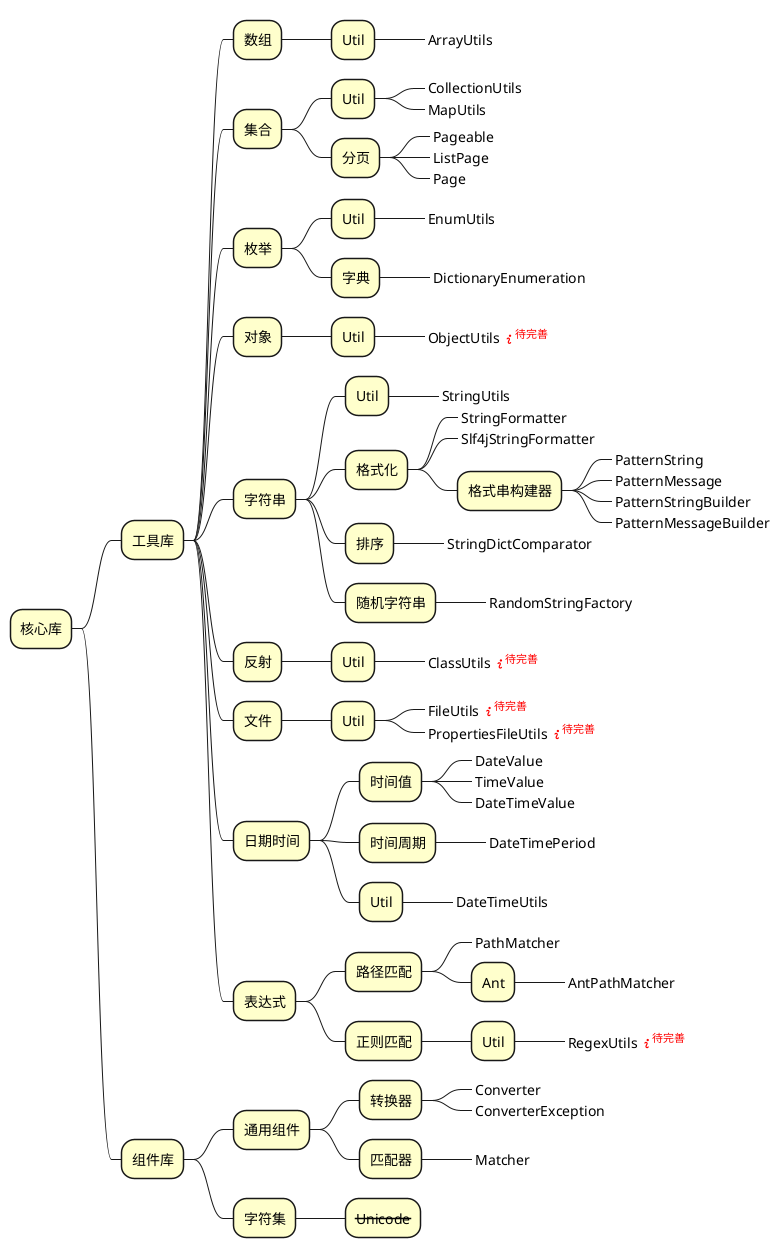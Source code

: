 @startmindmap
<style>
mindmapDiagram {
    node {
        BackgroundColor #Business
    }
}
</style>
* 核心库
** 工具库

*** 数组
**** Util
*****_ ArrayUtils

*** 集合
**** Util
*****_ CollectionUtils
*****_ MapUtils
**** 分页
*****_ Pageable
*****_ ListPage
*****_ Page

*** 枚举
**** Util
*****_ EnumUtils
**** 字典
*****_ DictionaryEnumeration

*** 对象
**** Util
*****_ ObjectUtils <font color=red><&info><sup>待完善</sup></font>

*** 字符串
**** Util
*****_ StringUtils
**** 格式化
*****_ StringFormatter
*****_ Slf4jStringFormatter
***** 格式串构建器
******_ PatternString
******_ PatternMessage
******_ PatternStringBuilder
******_ PatternMessageBuilder
**** 排序
*****_ StringDictComparator
**** 随机字符串
*****_ RandomStringFactory

*** 反射
**** Util
*****_ ClassUtils <font color=red><&info><sup>待完善</sup></font>

*** 文件
**** Util
*****_ FileUtils <font color=red><&info><sup>待完善</sup></font>
*****_ PropertiesFileUtils <font color=red><&info><sup>待完善</sup></font>


*** 日期时间
**** 时间值
*****_ DateValue
*****_ TimeValue
*****_ DateTimeValue
**** 时间周期
*****_ DateTimePeriod
**** Util
*****_ DateTimeUtils

*** 表达式
**** 路径匹配
*****_ PathMatcher
***** Ant
******_ AntPathMatcher
**** 正则匹配
***** Util
******_ RegexUtils <font color=red><&info><sup>待完善</sup></font>

** 组件库
*** 通用组件
**** 转换器
*****_ Converter
*****_ ConverterException

**** 匹配器
*****_ Matcher

*** 字符集
**** <del>Unicode</del>

@endmindmap